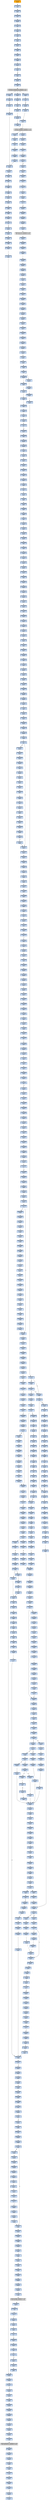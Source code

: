 strict digraph G {
	graph [bgcolor=transparent,
		name=G
	];
	node [color=lightsteelblue,
		fillcolor=lightsteelblue,
		shape=rectangle,
		style=filled
	];
	"0x0043b8f2"	[label="0x0043b8f2
addl"];
	"0x0043b8f4"	[label="0x0043b8f4
movb"];
	"0x0043b8f2" -> "0x0043b8f4"	[color="#000000"];
	"0x0043bf3d"	[label="0x0043bf3d
incl"];
	"0x0043bf3e"	[label="0x0043bf3e
leal"];
	"0x0043bf3d" -> "0x0043bf3e"	[color="#000000"];
	"0x0043beae"	[label="0x0043beae
movb"];
	"0x0043beb2"	[label="0x0043beb2
movl"];
	"0x0043beae" -> "0x0043beb2"	[color="#000000"];
	"0x0043bf51"	[label="0x0043bf51
movl"];
	"0x0043bf53"	[label="0x0043bf53
cmpl"];
	"0x0043bf51" -> "0x0043bf53"	[color="#000000"];
	"0x0043b718"	[label="0x0043b718
testb"];
	"0x0043b71a"	[label="0x0043b71a
jne"];
	"0x0043b718" -> "0x0043b71a"	[color="#000000"];
	"0x0043b873"	[label="0x0043b873
cmpl"];
	"0x0043b875"	[label="0x0043b875
movl"];
	"0x0043b873" -> "0x0043b875"	[color="#000000"];
	"0x0043be62"	[label="0x0043be62
movl"];
	"0x0043be65"	[label="0x0043be65
jae"];
	"0x0043be62" -> "0x0043be65"	[color="#000000"];
	"0x0043b8e9"	[label="0x0043b8e9
movl"];
	"0x0043b8eb"	[label="0x0043b8eb
andl"];
	"0x0043b8e9" -> "0x0043b8eb"	[color="#000000"];
	"0x0043b292"	[label="0x0043b292
movl"];
	"0x0043b298"	[label="0x0043b298
movl"];
	"0x0043b292" -> "0x0043b298"	[color="#000000"];
	"0x0043b035"	[label="0x0043b035
leal"];
	"0x0043b03b"	[label="0x0043b03b
pushl"];
	"0x0043b035" -> "0x0043b03b"	[color="#000000"];
	"0x0043b6ec"	[label="0x0043b6ec
leal"];
	"0x0043b6f0"	[label="0x0043b6f0
call"];
	"0x0043b6ec" -> "0x0043b6f0"	[color="#000000"];
	"0x0043bf81"	[label="0x0043bf81
popl"];
	"0x0043bf82"	[label="0x0043bf82
popl"];
	"0x0043bf81" -> "0x0043bf82"	[color="#000000"];
	"0x0043bef7"	[label="0x0043bef7
cmpl"];
	"0x0043befa"	[label="0x0043befa
jae"];
	"0x0043bef7" -> "0x0043befa"	[color="#000000"];
	"0x0043b1a8"	[label="0x0043b1a8
movl"];
	"0x0043b1ae"	[label="0x0043b1ae
orl"];
	"0x0043b1a8" -> "0x0043b1ae"	[color="#000000"];
	"0x0043b416"	[label="0x0043b416
jne"];
	"0x0043b420"	[label="0x0043b420
pushl"];
	"0x0043b416" -> "0x0043b420"	[color="#000000",
		label=T];
	"0x0043bb0f"	[label="0x0043bb0f
leal"];
	"0x0043bb12"	[label="0x0043bb12
movl"];
	"0x0043bb0f" -> "0x0043bb12"	[color="#000000"];
	"0x0043b993"	[label="0x0043b993
incl"];
	"0x0043b994"	[label="0x0043b994
movl"];
	"0x0043b993" -> "0x0043b994"	[color="#000000"];
	"0x0043be18"	[label="0x0043be18
movb"];
	"0x0043be1f"	[label="0x0043be1f
popl"];
	"0x0043be18" -> "0x0043be1f"	[color="#000000"];
	"0x0043b8f6"	[label="0x0043b8f6
movl"];
	"0x0043b8f4" -> "0x0043b8f6"	[color="#000000"];
	"0x0043b6e3"	[label="0x0043b6e3
movl"];
	"0x0043b6ea"	[label="0x0043b6ea
pushl"];
	"0x0043b6e3" -> "0x0043b6ea"	[color="#000000"];
	"0x0043beab"	[label="0x0043beab
movb"];
	"0x0043bead"	[label="0x0043bead
incl"];
	"0x0043beab" -> "0x0043bead"	[color="#000000"];
	"0x0043b1c8"	[label="0x0043b1c8
je"];
	"0x0043b243"	[label="0x0043b243
movl"];
	"0x0043b1c8" -> "0x0043b243"	[color="#000000",
		label=T];
	"0x0043b85e"	[label="0x0043b85e
movl"];
	"0x0043b862"	[label="0x0043b862
jbe"];
	"0x0043b85e" -> "0x0043b862"	[color="#000000"];
	"0x0043ba36"	[label="0x0043ba36
jmp"];
	"0x0043ba58"	[label="0x0043ba58
movl"];
	"0x0043ba36" -> "0x0043ba58"	[color="#000000"];
	"0x0043b7a5"	[label="0x0043b7a5
movl"];
	"0x0043b7a7"	[label="0x0043b7a7
pushl"];
	"0x0043b7a5" -> "0x0043b7a7"	[color="#000000"];
	"0x0043b9db"	[label="0x0043b9db
movl"];
	"0x0043b9de"	[label="0x0043b9de
addl"];
	"0x0043b9db" -> "0x0043b9de"	[color="#000000"];
	"0x0043beb8"	[label="0x0043beb8
movl"];
	"0x0043bebc"	[label="0x0043bebc
andl"];
	"0x0043beb8" -> "0x0043bebc"	[color="#000000"];
	"0x0043b80b"	[label="0x0043b80b
popl"];
	"0x0043b80c"	[label="0x0043b80c
ret"];
	"0x0043b80b" -> "0x0043b80c"	[color="#000000"];
	"0x0043be55"	[label="0x0043be55
addl"];
	"0x0043be58"	[label="0x0043be58
orl"];
	"0x0043be55" -> "0x0043be58"	[color="#000000"];
	"0x0043bcd4"	[label="0x0043bcd4
movl"];
	"0x0043bcda"	[label="0x0043bcda
leal"];
	"0x0043bcd4" -> "0x0043bcda"	[color="#000000"];
	"0x0043b826"	[label="0x0043b826
movl"];
	"0x0043b82c"	[label="0x0043b82c
addl"];
	"0x0043b826" -> "0x0043b82c"	[color="#000000"];
	"0x0043bb98"	[label="0x0043bb98
movb"];
	"0x0043b80c" -> "0x0043bb98"	[color="#000000"];
	"0x0043bf31"	[label="0x0043bf31
movl"];
	"0x0043bf37"	[label="0x0043bf37
movl"];
	"0x0043bf31" -> "0x0043bf37"	[color="#000000"];
	"0x0043b7d4"	[label="0x0043b7d4
orl"];
	"0x0043b7d6"	[label="0x0043b7d6
movl"];
	"0x0043b7d4" -> "0x0043b7d6"	[color="#000000"];
	"0x0043b111"	[label="0x0043b111
pushl"];
	"0x0043b112"	[label="0x0043b112
movl"];
	"0x0043b111" -> "0x0043b112"	[color="#000000"];
	"0x0043ba42"	[label="0x0043ba42
jmp"];
	"0x0043ba42" -> "0x0043ba58"	[color="#000000"];
	"0x0043b0b0"	[label="0x0043b0b0
pushl"];
	"0x0043b0b2"	[label="0x0043b0b2
pushl"];
	"0x0043b0b0" -> "0x0043b0b2"	[color="#000000"];
	"0x0043b2aa"	[label="0x0043b2aa
testl"];
	"0x0043b2ac"	[label="0x0043b2ac
jne"];
	"0x0043b2aa" -> "0x0043b2ac"	[color="#000000"];
	"0x0043b877"	[label="0x0043b877
jb"];
	"0x0043b875" -> "0x0043b877"	[color="#000000"];
	"0x0043bf63"	[label="0x0043bf63
jmp"];
	"0x0043bf70"	[label="0x0043bf70
cmpl"];
	"0x0043bf63" -> "0x0043bf70"	[color="#000000"];
	"0x0043be4c"	[label="0x0043be4c
movl"];
	"0x0043be50"	[label="0x0043be50
andl"];
	"0x0043be4c" -> "0x0043be50"	[color="#000000"];
	"0x0043bf45"	[label="0x0043bf45
jae"];
	"0x0043bf47"	[label="0x0043bf47
movl"];
	"0x0043bf45" -> "0x0043bf47"	[color="#000000",
		label=F];
	"0x0043baf7"	[label="0x0043baf7
popl"];
	"0x0043baf8"	[label="0x0043baf8
popl"];
	"0x0043baf7" -> "0x0043baf8"	[color="#000000"];
	"0x0043bf6e"	[label="0x0043bf6e
je"];
	"0x0043bf6e" -> "0x0043bf70"	[color="#000000",
		label=F];
	"0x0043bccd"	[label="0x0043bccd
movb"];
	"0x0043bccd" -> "0x0043bcd4"	[color="#000000"];
	"0x0043b03c"	[label="0x0043b03c
call"];
	"0x0043b03b" -> "0x0043b03c"	[color="#000000"];
	"0x0043b866"	[label="0x0043b866
movb"];
	"0x0043b869"	[label="0x0043b869
movl"];
	"0x0043b866" -> "0x0043b869"	[color="#000000"];
	"0x0043bb14"	[label="0x0043bb14
movl"];
	"0x0043bb12" -> "0x0043bb14"	[color="#000000"];
	"0x0043bf85"	[label="0x0043bf85
popl"];
	"0x0043bf86"	[label="0x0043bf86
addl"];
	"0x0043bf85" -> "0x0043bf86"	[color="#000000"];
	"0x0043b970"	[label="0x0043b970
testb"];
	"0x0043b972"	[label="0x0043b972
je"];
	"0x0043b970" -> "0x0043b972"	[color="#000000"];
	"0x0043b9a7"	[label="0x0043b9a7
addl"];
	"0x0043b9ad"	[label="0x0043b9ad
ret"];
	"0x0043b9a7" -> "0x0043b9ad"	[color="#000000"];
	"0x0043b8f8"	[label="0x0043b8f8
movb"];
	"0x0043b8fa"	[label="0x0043b8fa
movl"];
	"0x0043b8f8" -> "0x0043b8fa"	[color="#000000"];
	"0x0043b8fe"	[label="0x0043b8fe
movl"];
	"0x0043b8fa" -> "0x0043b8fe"	[color="#000000"];
	"0x0043b8bd"	[label="0x0043b8bd
movl"];
	"0x0043b8c1"	[label="0x0043b8c1
movl"];
	"0x0043b8bd" -> "0x0043b8c1"	[color="#000000"];
	"0x0043be39"	[label="0x0043be39
movl"];
	"0x0043be3c"	[label="0x0043be3c
shll"];
	"0x0043be39" -> "0x0043be3c"	[color="#000000"];
	"0x0043ba22"	[label="0x0043ba22
cmpl"];
	"0x0043ba25"	[label="0x0043ba25
sbbl"];
	"0x0043ba22" -> "0x0043ba25"	[color="#000000"];
	"0x0043b400"	[label="0x0043b400
movl"];
	"0x0043b405"	[label="0x0043b405
pushl"];
	"0x0043b400" -> "0x0043b405"	[color="#000000"];
	"0x0043b2b9"	[label="0x0043b2b9
movl"];
	"0x0043b2bb"	[label="0x0043b2bb
movl"];
	"0x0043b2b9" -> "0x0043b2bb"	[color="#000000"];
	"0x0043bb2a"	[label="0x0043bb2a
movl"];
	"0x0043bb30"	[label="0x0043bb30
xorl"];
	"0x0043bb2a" -> "0x0043bb30"	[color="#000000"];
	"0x0043be5a"	[label="0x0043be5a
movl"];
	"0x0043be5c"	[label="0x0043be5c
cmpl"];
	"0x0043be5a" -> "0x0043be5c"	[color="#000000"];
	"0x0043b425"	[label="0x0043b425
ret"];
	"0x0043be3f"	[label="0x0043be3f
movb"];
	"0x0043be41"	[label="0x0043be41
incl"];
	"0x0043be3f" -> "0x0043be41"	[color="#000000"];
	"0x0043be78"	[label="0x0043be78
movl"];
	"0x0043be7d"	[label="0x0043be7d
movl"];
	"0x0043be78" -> "0x0043be7d"	[color="#000000"];
	"0x0043b851"	[label="0x0043b851
xorl"];
	"0x0043b853"	[label="0x0043b853
repz"];
	"0x0043b851" -> "0x0043b853"	[color="#000000"];
	"0x0043be5f"	[label="0x0043be5f
movl"];
	"0x0043be5c" -> "0x0043be5f"	[color="#000000"];
	"0x0043ba71"	[label="0x0043ba71
movl"];
	"0x0043ba75"	[label="0x0043ba75
addl"];
	"0x0043ba71" -> "0x0043ba75"	[color="#000000"];
	"0x0043b9b2"	[label="0x0043b9b2
pushl"];
	"0x0043b9b3"	[label="0x0043b9b3
movl"];
	"0x0043b9b2" -> "0x0043b9b3"	[color="#000000"];
	"0x0043b726"	[label="0x0043b726
movl"];
	"0x0043b729"	[label="0x0043b729
addl"];
	"0x0043b726" -> "0x0043b729"	[color="#000000"];
	"0x0043b16f"	[label="0x0043b16f
sarl"];
	"0x0043b172"	[label="0x0043b172
repz"];
	"0x0043b16f" -> "0x0043b172"	[color="#000000"];
	"0x0043ba0f"	[label="0x0043ba0f
movl"];
	"0x0043ba11"	[label="0x0043ba11
shrl"];
	"0x0043ba0f" -> "0x0043ba11"	[color="#000000"];
	"0x0043befc"	[label="0x0043befc
movl"];
	"0x0043befa" -> "0x0043befc"	[color="#000000",
		label=F];
	"0x0043bf16"	[label="0x0043bf16
movl"];
	"0x0043befa" -> "0x0043bf16"	[color="#000000",
		label=T];
	"0x0043beb5"	[label="0x0043beb5
movl"];
	"0x0043beb5" -> "0x0043beb8"	[color="#000000"];
	"0x0043b7be"	[label="0x0043b7be
movb"];
	"0x0043b7c2"	[label="0x0043b7c2
movl"];
	"0x0043b7be" -> "0x0043b7c2"	[color="#000000"];
	"0x0043b271"	[label="0x0043b271
movl"];
	"0x0043b274"	[label="0x0043b274
testl"];
	"0x0043b271" -> "0x0043b274"	[color="#000000"];
	"0x0043bf03"	[label="0x0043bf03
testl"];
	"0x0043befc" -> "0x0043bf03"	[color="#000000"];
	"0x0043b17c"	[label="0x0043b17c
pushl"];
	"0x0043b181"	[label="0x0043b181
pushl"];
	"0x0043b17c" -> "0x0043b181"	[color="#000000"];
	"0x0043bf89"	[label="0x0043bf89
ret"];
	"0x0043bf86" -> "0x0043bf89"	[color="#000000"];
	"0x0043bb74"	[label="0x0043bb74
movl"];
	"0x0043bb76"	[label="0x0043bb76
call"];
	"0x0043bb74" -> "0x0043bb76"	[color="#000000"];
	"0x0043bf2b"	[label="0x0043bf2b
movl"];
	"0x0043bf2b" -> "0x0043bf31"	[color="#000000"];
	"0x0043b37e"	[label="0x0043b37e
movl"];
	"0x0043b384"	[label="0x0043b384
jmp"];
	"0x0043b37e" -> "0x0043b384"	[color="#000000"];
	"0x0043b154"	[label="0x0043b154
popl"];
	"0x0043b155"	[label="0x0043b155
jmp"];
	"0x0043b154" -> "0x0043b155"	[color="#000000"];
	"0x0043b095"	[label="0x0043b095
je"];
	"0x0043b0a1"	[label="0x0043b0a1
leal"];
	"0x0043b095" -> "0x0043b0a1"	[color="#000000",
		label=T];
	"0x0043beb2" -> "0x0043beb5"	[color="#000000"];
	"0x0043b99d"	[label="0x0043b99d
cmpl"];
	"0x0043b99f"	[label="0x0043b99f
jb"];
	"0x0043b99d" -> "0x0043b99f"	[color="#000000"];
	"0x0043b37b"	[label="0x0043b37b
addl"];
	"0x0043b37b" -> "0x0043b37e"	[color="#000000"];
	"0x0043ba5a"	[label="0x0043ba5a
movl"];
	"0x0043ba58" -> "0x0043ba5a"	[color="#000000"];
	"0x0043b996"	[label="0x0043b996
movl"];
	"0x0043b99c"	[label="0x0043b99c
incl"];
	"0x0043b996" -> "0x0043b99c"	[color="#000000"];
	"0x0043baa8"	[label="0x0043baa8
addl"];
	"0x0043baab"	[label="0x0043baab
shll"];
	"0x0043baa8" -> "0x0043baab"	[color="#000000"];
	"0x0043be74"	[label="0x0043be74
addl"];
	"0x0043be76"	[label="0x0043be76
shrl"];
	"0x0043be74" -> "0x0043be76"	[color="#000000"];
	"0x0043be31"	[label="0x0043be31
cmpl"];
	"0x0043be34"	[label="0x0043be34
jb"];
	"0x0043be31" -> "0x0043be34"	[color="#000000"];
	"0x0043bab0"	[label="0x0043bab0
cmpl"];
	"0x0043bab3"	[label="0x0043bab3
jb"];
	"0x0043bab0" -> "0x0043bab3"	[color="#000000"];
	"0x0043b058"	[label="0x0043b058
scasb"];
	"0x0043b059"	[label="0x0043b059
jne"];
	"0x0043b058" -> "0x0043b059"	[color="#000000"];
	"0x0043b8d5"	[label="0x0043b8d5
movl"];
	"0x0043b8d8"	[label="0x0043b8d8
movl"];
	"0x0043b8d5" -> "0x0043b8d8"	[color="#000000"];
	"0x0043b892"	[label="0x0043b892
movl"];
	"0x0043b89a"	[label="0x0043b89a
movl"];
	"0x0043b892" -> "0x0043b89a"	[color="#000000"];
	"0x0043bb1b"	[label="0x0043bb1b
movl"];
	"0x0043bb1e"	[label="0x0043bb1e
movl"];
	"0x0043bb1b" -> "0x0043bb1e"	[color="#000000"];
	"0x0043b8f0"	[label="0x0043b8f0
subl"];
	"0x0043b8f0" -> "0x0043b8f2"	[color="#000000"];
	"0x0043b8c9"	[label="0x0043b8c9
cmpl"];
	"0x0043b8cc"	[label="0x0043b8cc
movl"];
	"0x0043b8c9" -> "0x0043b8cc"	[color="#000000"];
	"0x0043b879"	[label="0x0043b879
movl"];
	"0x0043b877" -> "0x0043b879"	[color="#000000",
		label=F];
	"0x0040c8bf"	[label="0x0040c8bf
call"];
	GETPROCADDRESS_KERNEL32_DLL	[color=lightgrey,
		fillcolor=lightgrey,
		label="GETPROCADDRESS_KERNEL32_DLL
GETPROCADDRESS-KERNEL32-DLL"];
	"0x0040c8bf" -> GETPROCADDRESS_KERNEL32_DLL	[color="#000000"];
	"0x0043b8dc"	[label="0x0043b8dc
movl"];
	"0x0043b8d8" -> "0x0043b8dc"	[color="#000000"];
	"0x0043bed1"	[label="0x0043bed1
jae"];
	"0x0043bed3"	[label="0x0043bed3
movl"];
	"0x0043bed1" -> "0x0043bed3"	[color="#000000",
		label=F];
	"0x0043b6d6"	[label="0x0043b6d6
pushl"];
	"0x0043b6d7"	[label="0x0043b6d7
call"];
	"0x0043b6d6" -> "0x0043b6d7"	[color="#000000"];
	"0x0043b90d"	[label="0x0043b90d
repz"];
	"0x0043b90f"	[label="0x0043b90f
movl"];
	"0x0043b90d" -> "0x0043b90f"	[color="#000000"];
	"0x0043bcf9"	[label="0x0043bcf9
subl"];
	"0x0043bcff"	[label="0x0043bcff
ret"];
	"0x0043bcf9" -> "0x0043bcff"	[color="#000000"];
	"0x0043b048"	[label="0x0043b048
movl"];
	"0x0043b04a"	[label="0x0043b04a
leal"];
	"0x0043b048" -> "0x0043b04a"	[color="#000000"];
	"0x0043bf6c"	[label="0x0043bf6c
testb"];
	"0x0043bf6c" -> "0x0043bf6e"	[color="#000000"];
	"0x0043be97"	[label="0x0043be97
leal"];
	"0x0043be9a"	[label="0x0043be9a
jmp"];
	"0x0043be97" -> "0x0043be9a"	[color="#000000"];
	"0x0043b888"	[label="0x0043b888
movl"];
	"0x0043b88c"	[label="0x0043b88c
xorl"];
	"0x0043b888" -> "0x0043b88c"	[color="#000000"];
	"0x0043b7f6"	[label="0x0043b7f6
movl"];
	"0x0043b7fb"	[label="0x0043b7fb
subl"];
	"0x0043b7f6" -> "0x0043b7fb"	[color="#000000"];
	"0x0043b95a"	[label="0x0043b95a
movl"];
	"0x0043b960"	[label="0x0043b960
xorl"];
	"0x0043b95a" -> "0x0043b960"	[color="#000000"];
	"0x0043bb32"	[label="0x0043bb32
movl"];
	"0x0043bb37"	[label="0x0043bb37
movl"];
	"0x0043bb32" -> "0x0043bb37"	[color="#000000"];
	"0x0043b6d2"	[label="0x0043b6d2
leal"];
	"0x0043b6d2" -> "0x0043b6d6"	[color="#000000"];
	"0x0043bb6d"	[label="0x0043bb6d
pushl"];
	"0x0043bb6e"	[label="0x0043bb6e
leal"];
	"0x0043bb6d" -> "0x0043bb6e"	[color="#000000"];
	"0x0043ba8d"	[label="0x0043ba8d
leal"];
	"0x0043ba93"	[label="0x0043ba93
movl"];
	"0x0043ba8d" -> "0x0043ba93"	[color="#000000"];
	"0x0043b911"	[label="0x0043b911
movl"];
	"0x0043b90f" -> "0x0043b911"	[color="#000000"];
	"0x0043b7e8"	[label="0x0043b7e8
movl"];
	"0x0043b7eb"	[label="0x0043b7eb
movl"];
	"0x0043b7e8" -> "0x0043b7eb"	[color="#000000"];
	"0x0043b80f"	[label="0x0043b80f
movl"];
	"0x0043b813"	[label="0x0043b813
movl"];
	"0x0043b80f" -> "0x0043b813"	[color="#000000"];
	"0x0043be26"	[label="0x0043be26
cmpl"];
	"0x0043be29"	[label="0x0043be29
jb"];
	"0x0043be26" -> "0x0043be29"	[color="#000000"];
	"0x0043b40c"	[label="0x0043b40c
popl"];
	"0x0043b40d"	[label="0x0043b40d
orl"];
	"0x0043b40c" -> "0x0043b40d"	[color="#000000"];
	"0x0043b04e"	[label="0x0043b04e
pushl"];
	"0x0043b04f"	[label="0x0043b04f
call"];
	"0x0043b04e" -> "0x0043b04f"	[color="#000000"];
	"0x0043b8a5"	[label="0x0043b8a5
movl"];
	"0x0043b8a9"	[label="0x0043b8a9
shll"];
	"0x0043b8a5" -> "0x0043b8a9"	[color="#000000"];
	"0x0043b183"	[label="0x0043b183
pushl"];
	"0x0043b189"	[label="0x0043b189
call"];
	"0x0043b183" -> "0x0043b189"	[color="#000000"];
	"0x0043baad"	[label="0x0043baad
addl"];
	"0x0043baaf"	[label="0x0043baaf
incl"];
	"0x0043baad" -> "0x0043baaf"	[color="#000000"];
	"0x0043b84d"	[label="0x0043b84d
leal"];
	"0x0043b84d" -> "0x0043b851"	[color="#000000"];
	"0x0043b929"	[label="0x0043b929
incl"];
	"0x0043b92a"	[label="0x0043b92a
decl"];
	"0x0043b929" -> "0x0043b92a"	[color="#000000"];
	"0x0043b015"	[label="0x0043b015
movl"];
	"0x0043b01a"	[label="0x0043b01a
addl"];
	"0x0043b015" -> "0x0043b01a"	[color="#000000"];
	"0x0043b10f"	[label="0x0043b10f
pushl"];
	"0x0043b110"	[label="0x0043b110
pushl"];
	"0x0043b10f" -> "0x0043b110"	[color="#000000"];
	"0x0043baa2"	[label="0x0043baa2
popl"];
	"0x0043baa3"	[label="0x0043baa3
movl"];
	"0x0043baa2" -> "0x0043baa3"	[color="#000000"];
	"0x0043b943"	[label="0x0043b943
cmpl"];
	"0x0043b949"	[label="0x0043b949
je"];
	"0x0043b943" -> "0x0043b949"	[color="#000000"];
	"0x0043ba8b"	[label="0x0043ba8b
xorl"];
	"0x0043ba8b" -> "0x0043ba8d"	[color="#000000"];
	"0x0043b7fd"	[label="0x0043b7fd
andl"];
	"0x0043b802"	[label="0x0043b802
shrl"];
	"0x0043b7fd" -> "0x0043b802"	[color="#000000"];
	"0x0043b384" -> "0x0043b271"	[color="#000000"];
	"0x0043ba6c"	[label="0x0043ba6c
subl"];
	"0x0043ba6e"	[label="0x0043ba6e
popl"];
	"0x0043ba6c" -> "0x0043ba6e"	[color="#000000"];
	GETMODULEHANDLEA_KERNEL32_DLL	[color=lightgrey,
		fillcolor=lightgrey,
		label="GETMODULEHANDLEA_KERNEL32_DLL
GETMODULEHANDLEA-KERNEL32-DLL"];
	"0x0043b03c" -> GETMODULEHANDLEA_KERNEL32_DLL	[color="#000000"];
	"0x0043bf43"	[label="0x0043bf43
movl"];
	"0x0043bf43" -> "0x0043bf45"	[color="#000000"];
	"0x0043b8c4"	[label="0x0043b8c4
movl"];
	"0x0043b8c7"	[label="0x0043b8c7
addl"];
	"0x0043b8c4" -> "0x0043b8c7"	[color="#000000"];
	"0x0043b962"	[label="0x0043b962
testl"];
	"0x0043b960" -> "0x0043b962"	[color="#000000"];
	"0x0043b062"	[label="0x0043b062
jmp"];
	"0x0043b08d"	[label="0x0043b08d
movl"];
	"0x0043b062" -> "0x0043b08d"	[color="#000000"];
	"0x0043ba44"	[label="0x0043ba44
cmpl"];
	"0x0043ba47"	[label="0x0043ba47
jae"];
	"0x0043ba44" -> "0x0043ba47"	[color="#000000"];
	"0x0043bb71"	[label="0x0043bb71
pushl"];
	"0x0043bb72"	[label="0x0043bb72
pushl"];
	"0x0043bb71" -> "0x0043bb72"	[color="#000000"];
	"0x0043b9e9"	[label="0x0043b9e9
cmpl"];
	"0x0043b9ec"	[label="0x0043b9ec
jae"];
	"0x0043b9e9" -> "0x0043b9ec"	[color="#000000"];
	"0x0043b88e"	[label="0x0043b88e
movl"];
	"0x0043b88c" -> "0x0043b88e"	[color="#000000"];
	"0x0043bab5"	[label="0x0043bab5
movl"];
	"0x0043bab3" -> "0x0043bab5"	[color="#000000",
		label=F];
	"0x0043bea8"	[label="0x0043bea8
shll"];
	"0x0043bea8" -> "0x0043beab"	[color="#000000"];
	"0x0043bafe"	[label="0x0043bafe
popl"];
	"0x0043baff"	[label="0x0043baff
ret"];
	"0x0043bafe" -> "0x0043baff"	[color="#000000"];
	"0x0043b6eb"	[label="0x0043b6eb
pushl"];
	"0x0043b6eb" -> "0x0043b6ec"	[color="#000000"];
	"0x0043b389"	[label="0x0043b389
movl"];
	"0x0043b38f"	[label="0x0043b38f
movl"];
	"0x0043b389" -> "0x0043b38f"	[color="#000000"];
	"0x0043be50" -> "0x0043be55"	[color="#000000"];
	"0x0043bb43"	[label="0x0043bb43
movl"];
	"0x0043bb49"	[label="0x0043bb49
movl"];
	"0x0043bb43" -> "0x0043bb49"	[color="#000000"];
	"0x0043bcb9"	[label="0x0043bcb9
xorl"];
	"0x0043bcbb"	[label="0x0043bcbb
cmpb"];
	"0x0043bcb9" -> "0x0043bcbb"	[color="#000000"];
	"0x0043b9bc"	[label="0x0043b9bc
jb"];
	"0x0043b9ee"	[label="0x0043b9ee
movl"];
	"0x0043b9bc" -> "0x0043b9ee"	[color="#000000",
		label=T];
	"0x0043b9be"	[label="0x0043b9be
movl"];
	"0x0043b9bc" -> "0x0043b9be"	[color="#000000",
		label=F];
	"0x0043b9b0"	[label="0x0043b9b0
pushl"];
	"0x0043b9b1"	[label="0x0043b9b1
pushl"];
	"0x0043b9b0" -> "0x0043b9b1"	[color="#000000"];
	"0x0043b181" -> "0x0043b183"	[color="#000000"];
	"0x0043b0fc"	[label="0x0043b0fc
call"];
	"0x0043b6c8"	[label="0x0043b6c8
movl"];
	"0x0043b0fc" -> "0x0043b6c8"	[color="#000000"];
	"0x0043ba2a"	[label="0x0043ba2a
jmp"];
	"0x0043ba2a" -> "0x0043ba58"	[color="#000000"];
	"0x0043be2b"	[label="0x0043be2b
movl"];
	"0x0043be2e"	[label="0x0043be2e
leal"];
	"0x0043be2b" -> "0x0043be2e"	[color="#000000"];
	"0x0043b2f1"	[label="0x0043b2f1
jne"];
	"0x0043b365"	[label="0x0043b365
movl"];
	"0x0043b2f1" -> "0x0043b365"	[color="#000000",
		label=T];
	"0x0043b9a2"	[label="0x0043b9a2
popl"];
	"0x0043b9a3"	[label="0x0043b9a3
popl"];
	"0x0043b9a2" -> "0x0043b9a3"	[color="#000000"];
	"0x0043b00d"	[label="0x0043b00d
ret"];
	"0x0043b008"	[label="0x0043b008
jmp"];
	"0x0043b00d" -> "0x0043b008"	[color="#000000"];
	"0x0043ba19"	[label="0x0043ba19
movl"];
	"0x0043ba1b"	[label="0x0043ba1b
jmp"];
	"0x0043ba19" -> "0x0043ba1b"	[color="#000000"];
	"0x0043ba95"	[label="0x0043ba95
pushl"];
	"0x0043ba96"	[label="0x0043ba96
call"];
	"0x0043ba95" -> "0x0043ba96"	[color="#000000"];
	"0x0043bf49"	[label="0x0043bf49
subl"];
	"0x0043bf47" -> "0x0043bf49"	[color="#000000"];
	"0x0043b163"	[label="0x0043b163
addl"];
	"0x0043b169"	[label="0x0043b169
movl"];
	"0x0043b163" -> "0x0043b169"	[color="#000000"];
	"0x0043be3c" -> "0x0043be3f"	[color="#000000"];
	"0x0043b90a"	[label="0x0043b90a
shrl"];
	"0x0043b90a" -> "0x0043b90d"	[color="#000000"];
	"0x0043b2a2"	[label="0x0043b2a2
movl"];
	"0x0043b2a8"	[label="0x0043b2a8
movl"];
	"0x0043b2a2" -> "0x0043b2a8"	[color="#000000"];
	"0x0043b9b6"	[label="0x0043b9b6
movl"];
	"0x0043b9b8"	[label="0x0043b9b8
cmpl"];
	"0x0043b9b6" -> "0x0043b9b8"	[color="#000000"];
	"0x0043be36"	[label="0x0043be36
movl"];
	"0x0043be34" -> "0x0043be36"	[color="#000000",
		label=F];
	"0x0043be67"	[label="0x0043be67
movl"];
	"0x0043be34" -> "0x0043be67"	[color="#000000",
		label=T];
	"0x0043b83b"	[label="0x0043b83b
pushl"];
	"0x0043b83c"	[label="0x0043b83c
pushl"];
	"0x0043b83b" -> "0x0043b83c"	[color="#000000"];
	"0x0043be2e" -> "0x0043be31"	[color="#000000"];
	"0x0043b2be"	[label="0x0043b2be
addl"];
	"0x0043b2c0"	[label="0x0043b2c0
addl"];
	"0x0043b2be" -> "0x0043b2c0"	[color="#000000"];
	"0x0043b24f"	[label="0x0043b24f
orl"];
	"0x0043b251"	[label="0x0043b251
je"];
	"0x0043b24f" -> "0x0043b251"	[color="#000000"];
	"0x0043b9c2"	[label="0x0043b9c2
incl"];
	"0x0043b9c3"	[label="0x0043b9c3
movb"];
	"0x0043b9c2" -> "0x0043b9c3"	[color="#000000"];
	"0x0043beee"	[label="0x0043beee
andl"];
	"0x0043bef3"	[label="0x0043bef3
shrl"];
	"0x0043beee" -> "0x0043bef3"	[color="#000000"];
	"0x0043b9d9"	[label="0x0043b9d9
orl"];
	"0x0043b9d9" -> "0x0043b9db"	[color="#000000"];
	VIRTUALFREE_KERNEL32_DLL	[color=lightgrey,
		fillcolor=lightgrey,
		label="VIRTUALFREE_KERNEL32_DLL
VIRTUALFREE-KERNEL32-DLL"];
	"0x0043b189" -> VIRTUALFREE_KERNEL32_DLL	[color="#000000"];
	"0x0043b15f"	[label="0x0043b15f
movl"];
	"0x0043b155" -> "0x0043b15f"	[color="#000000"];
	"0x0043ba82"	[label="0x0043ba82
popl"];
	"0x0043ba83"	[label="0x0043ba83
ret"];
	"0x0043ba82" -> "0x0043ba83"	[color="#000000"];
	"0x0043b40f"	[label="0x0043b40f
movl"];
	"0x0043b40d" -> "0x0043b40f"	[color="#000000"];
	"0x0043b81d"	[label="0x0043b81d
movl"];
	"0x0043b823"	[label="0x0043b823
leal"];
	"0x0043b81d" -> "0x0043b823"	[color="#000000"];
	"0x0043b179"	[label="0x0043b179
repz"];
	"0x0043b17b"	[label="0x0043b17b
popl"];
	"0x0043b179" -> "0x0043b17b"	[color="#000000"];
	"0x0043bf89" -> "0x0043b718"	[color="#000000"];
	"0x0043ba5f"	[label="0x0043ba5f
movl"];
	"0x0043ba62"	[label="0x0043ba62
movl"];
	"0x0043ba5f" -> "0x0043ba62"	[color="#000000"];
	"0x0043bed6"	[label="0x0043bed6
movl"];
	"0x0043bed9"	[label="0x0043bed9
movl"];
	"0x0043bed6" -> "0x0043bed9"	[color="#000000"];
	"0x0043b2b1"	[label="0x0043b2b1
addl"];
	"0x0043b2b3"	[label="0x0043b2b3
addl"];
	"0x0043b2b1" -> "0x0043b2b3"	[color="#000000"];
	"0x0043bf7e"	[label="0x0043bf7e
movl"];
	"0x0043bf80"	[label="0x0043bf80
popl"];
	"0x0043bf7e" -> "0x0043bf80"	[color="#000000"];
	"0x0043b394"	[label="0x0043b394
pushl"];
	"0x0043b395"	[label="0x0043b395
pushl"];
	"0x0043b394" -> "0x0043b395"	[color="#000000"];
	"0x0043b00e"	[label="0x0043b00e
call"];
	"0x0043b008" -> "0x0043b00e"	[color="#000000"];
	"0x0043b915"	[label="0x0043b915
andl"];
	"0x0043b918"	[label="0x0043b918
repz"];
	"0x0043b915" -> "0x0043b918"	[color="#000000"];
	"0x0043b10e"	[label="0x0043b10e
pushl"];
	"0x0043b10e" -> "0x0043b10f"	[color="#000000"];
	"0x0043ba2f"	[label="0x0043ba2f
jae"];
	"0x0043ba31"	[label="0x0043ba31
movl"];
	"0x0043ba2f" -> "0x0043ba31"	[color="#000000",
		label=F];
	"0x0043ba38"	[label="0x0043ba38
cmpl"];
	"0x0043ba2f" -> "0x0043ba38"	[color="#000000",
		label=T];
	"0x0043ba49"	[label="0x0043ba49
movl"];
	"0x0043ba47" -> "0x0043ba49"	[color="#000000",
		label=F];
	"0x0043b1b0"	[label="0x0043b1b0
je"];
	"0x0043b1ae" -> "0x0043b1b0"	[color="#000000"];
	"0x0043b86d"	[label="0x0043b86d
leal"];
	"0x0043b869" -> "0x0043b86d"	[color="#000000"];
	"0x0043ba3d"	[label="0x0043ba3d
movl"];
	"0x0043ba3d" -> "0x0043ba42"	[color="#000000"];
	"0x0043be9c"	[label="0x0043be9c
cmpl"];
	"0x0043bea0"	[label="0x0043bea0
jb"];
	"0x0043be9c" -> "0x0043bea0"	[color="#000000"];
	"0x0043b093"	[label="0x0043b093
orl"];
	"0x0043b08d" -> "0x0043b093"	[color="#000000"];
	"0x0043ba77"	[label="0x0043ba77
movl"];
	"0x0043ba75" -> "0x0043ba77"	[color="#000000"];
	"0x0043b406"	[label="0x0043b406
addl"];
	"0x0043b406" -> "0x0043b40c"	[color="#000000"];
	"0x0043b9a1"	[label="0x0043b9a1
popl"];
	"0x0043b9a1" -> "0x0043b9a2"	[color="#000000"];
	"0x0043b97f"	[label="0x0043b97f
movl"];
	"0x0043b983"	[label="0x0043b983
movl"];
	"0x0043b97f" -> "0x0043b983"	[color="#000000"];
	"0x0043b161"	[label="0x0043b161
movl"];
	"0x0043b15f" -> "0x0043b161"	[color="#000000"];
	"0x0043b108"	[label="0x0043b108
incb"];
	"0x0043b108" -> "0x0043b10e"	[color="#000000"];
	"0x0043b855"	[label="0x0043b855
movl"];
	"0x0043b853" -> "0x0043b855"	[color="#000000"];
	"0x0043b87e"	[label="0x0043b87e
movl"];
	"0x0043b882"	[label="0x0043b882
movl"];
	"0x0043b87e" -> "0x0043b882"	[color="#000000"];
	"0x0043b994" -> "0x0043b996"	[color="#000000"];
	"0x0043ba6a"	[label="0x0043ba6a
subl"];
	"0x0043ba6a" -> "0x0043ba6c"	[color="#000000"];
	"0x0043b0eb"	[label="0x0043b0eb
addl"];
	"0x0043b0f1"	[label="0x0043b0f1
pushl"];
	"0x0043b0eb" -> "0x0043b0f1"	[color="#000000"];
	"0x0043bede"	[label="0x0043bede
subl"];
	"0x0043bee0"	[label="0x0043bee0
addl"];
	"0x0043bede" -> "0x0043bee0"	[color="#000000"];
	"0x0043b0a7"	[label="0x0043b0a7
cmpl"];
	"0x0043b0aa"	[label="0x0043b0aa
je"];
	"0x0043b0a7" -> "0x0043b0aa"	[color="#000000"];
	"0x0043b949" -> "0x0043b95a"	[color="#000000",
		label=T];
	"0x0043bbc5"	[label="0x0043bbc5
movl"];
	"0x0043bbc7"	[label="0x0043bbc7
call"];
	"0x0043bbc5" -> "0x0043bbc7"	[color="#000000"];
	"0x0043b8cf"	[label="0x0043b8cf
movl"];
	"0x0043b8d3"	[label="0x0043b8d3
jl"];
	"0x0043b8cf" -> "0x0043b8d3"	[color="#000000"];
	"0x0043bf4c"	[label="0x0043bf4c
movb"];
	"0x0043bf4e"	[label="0x0043bf4e
movb"];
	"0x0043bf4c" -> "0x0043bf4e"	[color="#000000"];
	"0x0043ba07"	[label="0x0043ba07
jae"];
	"0x0043ba09"	[label="0x0043ba09
movl"];
	"0x0043ba07" -> "0x0043ba09"	[color="#000000",
		label=F];
	"0x0043ba1d"	[label="0x0043ba1d
cmpl"];
	"0x0043ba07" -> "0x0043ba1d"	[color="#000000",
		label=T];
	"0x0040c8b9"	[label="0x0040c8b9
pushl"];
	"0x0040c8be"	[label="0x0040c8be
pushl"];
	"0x0040c8b9" -> "0x0040c8be"	[color="#000000"];
	"0x0043bee4"	[label="0x0043bee4
movl"];
	"0x0043bee9"	[label="0x0043bee9
movl"];
	"0x0043bee4" -> "0x0043bee9"	[color="#000000"];
	"0x0043bcf2"	[label="0x0043bcf2
call"];
	"0x0043bcf8"	[label="0x0043bcf8
popl"];
	"0x0043bcf2" -> "0x0043bcf8"	[color="#000000"];
	"0x0043bb6e" -> "0x0043bb71"	[color="#000000"];
	"0x0043b92b"	[label="0x0043b92b
addl"];
	"0x0043b92e"	[label="0x0043b92e
cmpl"];
	"0x0043b92b" -> "0x0043b92e"	[color="#000000"];
	"0x0043bba0"	[label="0x0043bba0
jb"];
	"0x0043bba2"	[label="0x0043bba2
leal"];
	"0x0043bba0" -> "0x0043bba2"	[color="#000000",
		label=F];
	"0x0043b7ae"	[label="0x0043b7ae
cmpl"];
	"0x0043b7b1"	[label="0x0043b7b1
jb"];
	"0x0043b7ae" -> "0x0043b7b1"	[color="#000000"];
	"0x0043ba85"	[label="0x0043ba85
pushl"];
	"0x0043ba86"	[label="0x0043ba86
pushl"];
	"0x0043ba85" -> "0x0043ba86"	[color="#000000"];
	"0x0043b9f4"	[label="0x0043b9f4
movl"];
	"0x0043b9f9"	[label="0x0043b9f9
subl"];
	"0x0043b9f4" -> "0x0043b9f9"	[color="#000000"];
	"0x0043b9b1" -> "0x0043b9b2"	[color="#000000"];
	"0x0043be65" -> "0x0043be67"	[color="#000000",
		label=F];
	"0x0043bf1c"	[label="0x0043bf1c
movl"];
	"0x0043bf16" -> "0x0043bf1c"	[color="#000000"];
	"0x0043b9c7"	[label="0x0043b9c7
movl"];
	"0x0043b9c3" -> "0x0043b9c7"	[color="#000000"];
	"0x0043bcc6"	[label="0x0043bcc6
cmpl"];
	"0x0043bcc9"	[label="0x0043bcc9
jb"];
	"0x0043bcc6" -> "0x0043bcc9"	[color="#000000"];
	"0x0043b117"	[label="0x0043b117
movl"];
	"0x0043b11d"	[label="0x0043b11d
xorl"];
	"0x0043b117" -> "0x0043b11d"	[color="#000000"];
	"0x0043b392"	[label="0x0043b392
addl"];
	"0x0043b392" -> "0x0043b394"	[color="#000000"];
	"0x0043b7c4"	[label="0x0043b7c4
movl"];
	"0x0043b7c2" -> "0x0043b7c4"	[color="#000000"];
	"0x0043be58" -> "0x0043be5a"	[color="#000000"];
	"0x0043bf55"	[label="0x0043bf55
jb"];
	"0x0043bf53" -> "0x0043bf55"	[color="#000000"];
	"0x0043bce8"	[label="0x0043bce8
movb"];
	"0x0043bcea"	[label="0x0043bcea
popl"];
	"0x0043bce8" -> "0x0043bcea"	[color="#000000"];
	"0x0043bbac"	[label="0x0043bbac
pushl"];
	"0x0043bbad"	[label="0x0043bbad
movl"];
	"0x0043bbac" -> "0x0043bbad"	[color="#000000"];
	"0x0043bf0d"	[label="0x0043bf0d
movl"];
	"0x0043bf14"	[label="0x0043bf14
jmp"];
	"0x0043bf0d" -> "0x0043bf14"	[color="#000000"];
	"0x0043b831"	[label="0x0043b831
ret"];
	"0x0043baf1"	[label="0x0043baf1
movl"];
	"0x0043b831" -> "0x0043baf1"	[color="#000000"];
	"0x0043be20"	[label="0x0043be20
testb"];
	"0x0043be1f" -> "0x0043be20"	[color="#000000"];
	"0x0043b85c"	[label="0x0043b85c
cmpl"];
	"0x0043b85c" -> "0x0043b85e"	[color="#000000"];
	"0x0043ba84"	[label="0x0043ba84
pushl"];
	"0x0043ba84" -> "0x0043ba85"	[color="#000000"];
	"0x0043b974"	[label="0x0043b974
movl"];
	"0x0043b97a"	[label="0x0043b97a
andl"];
	"0x0043b974" -> "0x0043b97a"	[color="#000000"];
	"0x0043b2f0"	[label="0x0043b2f0
popl"];
	"0x0043b2f0" -> "0x0043b2f1"	[color="#000000"];
	"0x0043bb9c"	[label="0x0043bb9c
incl"];
	"0x0043bb98" -> "0x0043bb9c"	[color="#000000"];
	"0x0043b935"	[label="0x0043b935
movl"];
	"0x0043b939"	[label="0x0043b939
movl"];
	"0x0043b935" -> "0x0043b939"	[color="#000000"];
	"0x0043b9ec" -> "0x0043b9ee"	[color="#000000",
		label=F];
	"0x0043bb5a"	[label="0x0043bb5a
call"];
	"0x0043bb63"	[label="0x0043bb63
subl"];
	"0x0043bb5a" -> "0x0043bb63"	[color="#000000"];
	"0x0043b7d9"	[label="0x0043b7d9
addl"];
	"0x0043b7d6" -> "0x0043b7d9"	[color="#000000"];
	"0x0043bf22"	[label="0x0043bf22
leal"];
	"0x0043bf25"	[label="0x0043bf25
movl"];
	"0x0043bf22" -> "0x0043bf25"	[color="#000000"];
	"0x0043ba4e"	[label="0x0043ba4e
jmp"];
	"0x0043ba4e" -> "0x0043ba58"	[color="#000000"];
	"0x0043b7ad"	[label="0x0043b7ad
pushl"];
	"0x0043b7ad" -> "0x0043b7ae"	[color="#000000"];
	"0x0043b931"	[label="0x0043b931
movl"];
	"0x0043b931" -> "0x0043b935"	[color="#000000"];
	"0x0043b276"	[label="0x0043b276
je"];
	"0x0043b276" -> "0x0043b389"	[color="#000000",
		label=T];
	"0x0043bb0d"	[label="0x0043bb0d
movl"];
	"0x0043bb0d" -> "0x0043bb0f"	[color="#000000"];
	"0x0043ba87"	[label="0x0043ba87
movl"];
	"0x0043ba86" -> "0x0043ba87"	[color="#000000"];
	"0x0043be49"	[label="0x0043be49
movl"];
	"0x0043be49" -> "0x0043be4c"	[color="#000000"];
	"0x0043bb3d"	[label="0x0043bb3d
movl"];
	"0x0043bb37" -> "0x0043bb3d"	[color="#000000"];
	"0x0043bb24"	[label="0x0043bb24
movl"];
	"0x0043bb1e" -> "0x0043bb24"	[color="#000000"];
	"0x0043b7f2"	[label="0x0043b7f2
subl"];
	"0x0043b7f4"	[label="0x0043b7f4
shrl"];
	"0x0043b7f2" -> "0x0043b7f4"	[color="#000000"];
	"0x0043bd3a"	[label="0x0043bd3a
incl"];
	"0x0043bd3b"	[label="0x0043bd3b
incl"];
	"0x0043bd3a" -> "0x0043bd3b"	[color="#000000"];
	"0x0043b7ee"	[label="0x0043b7ee
movl"];
	"0x0043b7eb" -> "0x0043b7ee"	[color="#000000"];
	"0x0043b0bc"	[label="0x0043b0bc
pushl"];
	"0x0043b0be"	[label="0x0043b0be
call"];
	"0x0043b0bc" -> "0x0043b0be"	[color="#000000"];
	"0x0043bef5"	[label="0x0043bef5
addl"];
	"0x0043bef5" -> "0x0043bef7"	[color="#000000"];
	"0x0043b1ba"	[label="0x0043b1ba
movl"];
	"0x0043b1b0" -> "0x0043b1ba"	[color="#000000",
		label=T];
	"0x0043b042"	[label="0x0043b042
movl"];
	"0x0043b042" -> "0x0043b048"	[color="#000000"];
	"0x0043b269"	[label="0x0043b269
movl"];
	"0x0043b26f"	[label="0x0043b26f
addl"];
	"0x0043b269" -> "0x0043b26f"	[color="#000000"];
	"0x0043ba00"	[label="0x0043ba00
andl"];
	"0x0043ba05"	[label="0x0043ba05
cmpl"];
	"0x0043ba00" -> "0x0043ba05"	[color="#000000"];
	"0x0043bf14" -> "0x0043bf31"	[color="#000000"];
	"0x0043b9a6"	[label="0x0043b9a6
popl"];
	"0x0043b9a6" -> "0x0043b9a7"	[color="#000000"];
	"0x0043b002"	[label="0x0043b002
call"];
	"0x0043b00a"	[label="0x0043b00a
popl"];
	"0x0043b002" -> "0x0043b00a"	[color="#000000"];
	"0x0043b1c0"	[label="0x0043b1c0
movl"];
	"0x0043b1ba" -> "0x0043b1c0"	[color="#000000"];
	"0x0043b9b5"	[label="0x0043b9b5
pushl"];
	"0x0043b9b3" -> "0x0043b9b5"	[color="#000000"];
	"0x0043b871"	[label="0x0043b871
incl"];
	"0x0043b872"	[label="0x0043b872
incl"];
	"0x0043b871" -> "0x0043b872"	[color="#000000"];
	"0x0043b86d" -> "0x0043b871"	[color="#000000"];
	"0x0043ba2c"	[label="0x0043ba2c
cmpl"];
	"0x0043ba2c" -> "0x0043ba2f"	[color="#000000"];
	"0x0040c8be" -> "0x0040c8bf"	[color="#000000"];
	"0x0040c8b7"	[label="0x0040c8b7
je"];
	"0x0040c8b7" -> "0x0040c8b9"	[color="#000000",
		label=F];
	"0x0043bf07"	[label="0x0043bf07
movl"];
	"0x0043bf07" -> "0x0043bf0d"	[color="#000000"];
	"0x0043be22"	[label="0x0043be22
movl"];
	"0x0043be24"	[label="0x0043be24
je"];
	"0x0043be22" -> "0x0043be24"	[color="#000000"];
	"0x0043b83d"	[label="0x0043b83d
movl"];
	"0x0043b83f"	[label="0x0043b83f
pushl"];
	"0x0043b83d" -> "0x0043b83f"	[color="#000000"];
	"0x0043bf4e" -> "0x0043bf51"	[color="#000000"];
	"0x0043ba7d"	[label="0x0043ba7d
popl"];
	"0x0043ba77" -> "0x0043ba7d"	[color="#000000"];
	"0x0043bb55"	[label="0x0043bb55
repz"];
	"0x0043bb57"	[label="0x0043bb57
movl"];
	"0x0043bb55" -> "0x0043bb57"	[color="#000000"];
	"0x0043b8a1"	[label="0x0043b8a1
movl"];
	"0x0043b8a1" -> "0x0043b8a5"	[color="#000000"];
	"0x0043be95"	[label="0x0043be95
addl"];
	"0x0043be95" -> "0x0043be97"	[color="#000000"];
	"0x0043bf05"	[label="0x0043bf05
je"];
	"0x0043bf03" -> "0x0043bf05"	[color="#000000"];
	"0x0043bb6a"	[label="0x0043bb6a
movl"];
	"0x0043bb6c"	[label="0x0043bb6c
pushl"];
	"0x0043bb6a" -> "0x0043bb6c"	[color="#000000"];
	"0x0043ba7f"	[label="0x0043ba7f
movl"];
	"0x0043ba7f" -> "0x0043ba82"	[color="#000000"];
	"0x0043ba14"	[label="0x0043ba14
xorl"];
	"0x0043ba11" -> "0x0043ba14"	[color="#000000"];
	"0x0043bac2"	[label="0x0043bac2
call"];
	"0x0043bac2" -> "0x0043b80f"	[color="#000000"];
	"0x0043b7a8"	[label="0x0043b7a8
movl"];
	"0x0043b7a7" -> "0x0043b7a8"	[color="#000000"];
	"0x0043becb"	[label="0x0043becb
movl"];
	"0x0043bece"	[label="0x0043bece
movl"];
	"0x0043becb" -> "0x0043bece"	[color="#000000"];
	"0x0043b7ee" -> "0x0043b7f2"	[color="#000000"];
	"0x0043b7e0"	[label="0x0043b7e0
movl"];
	"0x0043b7e3"	[label="0x0043b7e3
cmpl"];
	"0x0043b7e0" -> "0x0043b7e3"	[color="#000000"];
	"0x0043bce6"	[label="0x0043bce6
popl"];
	"0x0043bce7"	[label="0x0043bce7
popl"];
	"0x0043bce6" -> "0x0043bce7"	[color="#000000"];
	"0x0043b39e"	[label="0x0043b39e
call"];
	VIRTUALPROTECT_KERNEL32_DLL	[color=lightgrey,
		fillcolor=lightgrey,
		label="VIRTUALPROTECT_KERNEL32_DLL
VIRTUALPROTECT-KERNEL32-DLL"];
	"0x0043b39e" -> VIRTUALPROTECT_KERNEL32_DLL	[color="#000000"];
	"0x0043b6dc"	[label="0x0043b6dc
movl"];
	"0x0043baff" -> "0x0043b6dc"	[color="#000000"];
	"0x0043b907"	[label="0x0043b907
movw"];
	"0x0043b907" -> "0x0043b90a"	[color="#000000"];
	"0x0043bd32"	[label="0x0043bd32
jae"];
	"0x0043bd34"	[label="0x0043bd34
movl"];
	"0x0043bd32" -> "0x0043bd34"	[color="#000000",
		label=F];
	"0x0043be88"	[label="0x0043be88
shrl"];
	"0x0043be8a"	[label="0x0043be8a
leal"];
	"0x0043be88" -> "0x0043be8a"	[color="#000000"];
	"0x0043b151"	[label="0x0043b151
popl"];
	"0x0043b152"	[label="0x0043b152
popl"];
	"0x0043b151" -> "0x0043b152"	[color="#000000"];
	"0x0043b7c7"	[label="0x0043b7c7
movl"];
	"0x0043b7c4" -> "0x0043b7c7"	[color="#000000"];
	"0x0043ba6f"	[label="0x0043ba6f
shrl"];
	"0x0043ba6e" -> "0x0043ba6f"	[color="#000000"];
	"0x0043bb30" -> "0x0043bb32"	[color="#000000"];
	"0x0043b91a"	[label="0x0043b91a
movl"];
	"0x0043b918" -> "0x0043b91a"	[color="#000000"];
	"0x0043b00c"	[label="0x0043b00c
pushl"];
	"0x0043b00c" -> "0x0043b00d"	[color="#000000"];
	"0x0043bb69"	[label="0x0043bb69
pushl"];
	"0x0043bb63" -> "0x0043bb69"	[color="#000000"];
	"0x0043be80"	[label="0x0043be80
subl"];
	"0x0043be7d" -> "0x0043be80"	[color="#000000"];
	"0x0043bf39"	[label="0x0043bf39
movl"];
	"0x0043bf37" -> "0x0043bf39"	[color="#000000"];
	"0x0043b2a8" -> "0x0043b2aa"	[color="#000000"];
	"0x0043b7db"	[label="0x0043b7db
movl"];
	"0x0043b7de"	[label="0x0043b7de
movl"];
	"0x0043b7db" -> "0x0043b7de"	[color="#000000"];
	"0x0043bceb"	[label="0x0043bceb
addl"];
	"0x0043bcf1"	[label="0x0043bcf1
ret"];
	"0x0043bceb" -> "0x0043bcf1"	[color="#000000"];
	"0x0043b174"	[label="0x0043b174
movl"];
	"0x0043b172" -> "0x0043b174"	[color="#000000"];
	"0x0043be42"	[label="0x0043be42
movb"];
	"0x0043be46"	[label="0x0043be46
movl"];
	"0x0043be42" -> "0x0043be46"	[color="#000000"];
	"0x0043b845"	[label="0x0043b845
movl"];
	"0x0043b84b"	[label="0x0043b84b
xorl"];
	"0x0043b845" -> "0x0043b84b"	[color="#000000"];
	"0x0043bbc3"	[label="0x0043bbc3
xorl"];
	"0x0043bbc3" -> "0x0043bbc5"	[color="#000000"];
	"0x0043b04d"	[label="0x0043b04d
pushl"];
	"0x0043b04a" -> "0x0043b04d"	[color="#000000"];
	"0x0043b2c6"	[label="0x0043b2c6
testl"];
	"0x0043b2c8"	[label="0x0043b2c8
je"];
	"0x0043b2c6" -> "0x0043b2c8"	[color="#000000"];
	"0x0043b864"	[label="0x0043b864
xorl"];
	"0x0043b864" -> "0x0043b866"	[color="#000000"];
	"0x0043baf9"	[label="0x0043baf9
addl"];
	"0x0043baf8" -> "0x0043baf9"	[color="#000000"];
	"0x0043b8c1" -> "0x0043b8c4"	[color="#000000"];
	"0x0043ba5d"	[label="0x0043ba5d
addl"];
	"0x0043ba5a" -> "0x0043ba5d"	[color="#000000"];
	"0x0043b055"	[label="0x0043b055
stosl"];
	"0x0043b056"	[label="0x0043b056
movb"];
	"0x0043b055" -> "0x0043b056"	[color="#000000"];
	"0x0043b823" -> "0x0043b826"	[color="#000000"];
	"0x0043b9b5" -> "0x0043b9b6"	[color="#000000"];
	"0x0043be76" -> "0x0043be78"	[color="#000000"];
	"0x0043b9e6"	[label="0x0043b9e6
movl"];
	"0x0043b9e6" -> "0x0043b9e9"	[color="#000000"];
	"0x0043b176"	[label="0x0043b176
andl"];
	"0x0043b174" -> "0x0043b176"	[color="#000000"];
	"0x0043b3ff"	[label="0x0043b3ff
popl"];
	VIRTUALPROTECT_KERNEL32_DLL -> "0x0043b3ff"	[color="#000000"];
	"0x0043b398"	[label="0x0043b398
pushl"];
	"0x0043b39a"	[label="0x0043b39a
pushl"];
	"0x0043b398" -> "0x0043b39a"	[color="#000000"];
	"0x0043b02f"	[label="0x0043b02f
jne"];
	"0x0043b02f" -> "0x0043b035"	[color="#000000",
		label=F];
	"0x0043b7ce"	[label="0x0043b7ce
andl"];
	"0x0043b7ce" -> "0x0043b7d4"	[color="#000000"];
	"0x0043b8f6" -> "0x0043b8f8"	[color="#000000"];
	"0x0043ba09" -> "0x0043ba0f"	[color="#000000"];
	"0x0043b2ee"	[label="0x0043b2ee
testl"];
	"0x0043b2ee" -> "0x0043b2f0"	[color="#000000"];
	"0x0043b80a"	[label="0x0043b80a
popl"];
	"0x0043b80a" -> "0x0043b80b"	[color="#000000"];
	"0x0043b415"	[label="0x0043b415
popa"];
	"0x0043b415" -> "0x0043b416"	[color="#000000"];
	"0x0043ba7e"	[label="0x0043ba7e
popl"];
	"0x0043ba7e" -> "0x0043ba7f"	[color="#000000"];
	"0x0043b9a4"	[label="0x0043b9a4
movb"];
	"0x0043b9a4" -> "0x0043b9a6"	[color="#000000"];
	"0x0043bca3"	[label="0x0043bca3
testb"];
	"0x0043b9ad" -> "0x0043bca3"	[color="#000000"];
	"0x0043bbb4"	[label="0x0043bbb4
testb"];
	"0x0043b9ad" -> "0x0043bbb4"	[color="#000000"];
	"0x0043b922"	[label="0x0043b922
movl"];
	"0x0043b926"	[label="0x0043b926
addl"];
	"0x0043b922" -> "0x0043b926"	[color="#000000"];
	"0x0043bcc3"	[label="0x0043bcc3
jne"];
	"0x0043bcbb" -> "0x0043bcc3"	[color="#000000"];
	"0x0043ba3b"	[label="0x0043ba3b
jae"];
	"0x0043ba3b" -> "0x0043ba44"	[color="#000000",
		label=T];
	"0x0043ba3b" -> "0x0043ba3d"	[color="#000000",
		label=F];
	"0x0043b9c9"	[label="0x0043b9c9
movl"];
	"0x0043b9c7" -> "0x0043b9c9"	[color="#000000"];
	"0x0043b093" -> "0x0043b095"	[color="#000000"];
	"0x0043b056" -> "0x0043b058"	[color="#000000"];
	"0x0043b0e9"	[label="0x0043b0e9
movl"];
	"0x0043b0e9" -> "0x0043b0eb"	[color="#000000"];
	"0x0043b900"	[label="0x0043b900
movl"];
	"0x0043b8fe" -> "0x0043b900"	[color="#000000"];
	"0x0043ba65"	[label="0x0043ba65
movl"];
	"0x0043ba65" -> "0x0043ba6a"	[color="#000000"];
	"0x0043b114"	[label="0x0043b114
subl"];
	"0x0043b114" -> "0x0043b117"	[color="#000000"];
	"0x0043bf83"	[label="0x0043bf83
movb"];
	"0x0043bf82" -> "0x0043bf83"	[color="#000000"];
	"0x0043bf1c" -> "0x0043bf22"	[color="#000000"];
	"0x0043b6d7" -> "0x0043ba84"	[color="#000000"];
	"0x0043babc"	[label="0x0043babc
pushl"];
	"0x0043babd"	[label="0x0043babd
pushl"];
	"0x0043babc" -> "0x0043babd"	[color="#000000"];
	"0x0043b298" -> "0x0043b2a2"	[color="#000000"];
	"0x0043b840"	[label="0x0043b840
movl"];
	"0x0043b840" -> "0x0043b845"	[color="#000000"];
	"0x0043bb69" -> "0x0043bb6a"	[color="#000000"];
	"0x0043b7e5"	[label="0x0043b7e5
jae"];
	"0x0043b7e7"	[label="0x0043b7e7
popl"];
	"0x0043b7e5" -> "0x0043b7e7"	[color="#000000",
		label=F];
	"0x0043b8e6"	[label="0x0043b8e6
shrl"];
	"0x0043b8e6" -> "0x0043b8e9"	[color="#000000"];
	"0x0043ba7d" -> "0x0043ba7e"	[color="#000000"];
	GETPROCADDRESS_KERNEL32_DLL -> "0x0043b055"	[color="#000000"];
	GETPROCADDRESS_KERNEL32_DLL -> "0x0043b2ee"	[color="#000000"];
	"0x0043be29" -> "0x0043be2b"	[color="#000000",
		label=F];
	"0x0043be29" -> "0x0043be9c"	[color="#000000",
		label=T];
	"0x0043b05f"	[label="0x0043b05f
leal"];
	"0x0043b05f" -> "0x0043b062"	[color="#000000"];
	"0x0043ba31" -> "0x0043ba36"	[color="#000000"];
	"0x0043bce7" -> "0x0043bce8"	[color="#000000"];
	"0x0043b964"	[label="0x0043b964
jbe"];
	"0x0043b962" -> "0x0043b964"	[color="#000000"];
	"0x0043bcff" -> "0x0043be18"	[color="#000000"];
	"0x0043ba9b"	[label="0x0043ba9b
movb"];
	"0x0043bcff" -> "0x0043ba9b"	[color="#000000"];
	"0x0043be72"	[label="0x0043be72
subl"];
	"0x0043be72" -> "0x0043be74"	[color="#000000"];
	"0x0043b926" -> "0x0043b929"	[color="#000000"];
	"0x0043b6cc"	[label="0x0043b6cc
subl"];
	"0x0043b6c8" -> "0x0043b6cc"	[color="#000000"];
	"0x0043ba5d" -> "0x0043ba5f"	[color="#000000"];
	VIRTUALALLOC_KERNEL32_DLL	[color=lightgrey,
		fillcolor=lightgrey,
		label="VIRTUALALLOC_KERNEL32_DLL
VIRTUALALLOC-KERNEL32-DLL"];
	"0x0043b0e2"	[label="0x0043b0e2
movl"];
	VIRTUALALLOC_KERNEL32_DLL -> "0x0043b0e2"	[color="#000000"];
	"0x0043b9f1"	[label="0x0043b9f1
movl"];
	"0x0043b9ee" -> "0x0043b9f1"	[color="#000000"];
	"0x0043b885"	[label="0x0043b885
movl"];
	"0x0043b885" -> "0x0043b888"	[color="#000000"];
	"0x0043b289"	[label="0x0043b289
jne"];
	"0x0043b289" -> "0x0043b292"	[color="#000000",
		label=T];
	"0x0043b806"	[label="0x0043b806
popl"];
	"0x0043b807"	[label="0x0043b807
movl"];
	"0x0043b806" -> "0x0043b807"	[color="#000000"];
	"0x0043bcf1" -> "0x0043bf6c"	[color="#000000"];
	"0x0043bca5"	[label="0x0043bca5
jne"];
	"0x0043bca3" -> "0x0043bca5"	[color="#000000"];
	"0x0043b91e"	[label="0x0043b91e
movl"];
	"0x0043b91a" -> "0x0043b91e"	[color="#000000"];
	"0x0043bd3c"	[label="0x0043bd3c
movl"];
	"0x0043bd3b" -> "0x0043bd3c"	[color="#000000"];
	VIRTUALFREE_KERNEL32_DLL -> "0x0043b1a8"	[color="#000000"];
	"0x0043b8ab"	[label="0x0043b8ab
addl"];
	"0x0043b8a9" -> "0x0043b8ab"	[color="#000000"];
	"0x0043b966"	[label="0x0043b966
movl"];
	"0x0043b964" -> "0x0043b966"	[color="#000000",
		label=F];
	"0x0043b373"	[label="0x0043b373
movl"];
	"0x0043b2c8" -> "0x0043b373"	[color="#000000",
		label=T];
	"0x0040c8b5"	[label="0x0040c8b5
testl"];
	"0x0040c8b5" -> "0x0040c8b7"	[color="#000000"];
	"0x0043b11f"	[label="0x0043b11f
orl"];
	"0x0043b11d" -> "0x0043b11f"	[color="#000000"];
	"0x0043bf41"	[label="0x0043bf41
cmpl"];
	"0x0043bf41" -> "0x0043bf43"	[color="#000000"];
	"0x0043b96d"	[label="0x0043b96d
movb"];
	"0x0043b966" -> "0x0043b96d"	[color="#000000"];
	"0x0043b6cc" -> "0x0043b6d2"	[color="#000000"];
	"0x0043bf3e" -> "0x0043bf41"	[color="#000000"];
	"0x0043ba27"	[label="0x0043ba27
addl"];
	"0x0043ba27" -> "0x0043ba2a"	[color="#000000"];
	"0x0043ba20"	[label="0x0043ba20
jae"];
	"0x0043ba20" -> "0x0043ba22"	[color="#000000",
		label=F];
	"0x0043ba20" -> "0x0043ba2c"	[color="#000000",
		label=T];
	"0x0043b112" -> "0x0043b114"	[color="#000000"];
	"0x0043b817"	[label="0x0043b817
movl"];
	"0x0043b813" -> "0x0043b817"	[color="#000000"];
	"0x0043b83f" -> "0x0043b840"	[color="#000000"];
	"0x0043b00b"	[label="0x0043b00b
incl"];
	"0x0043b00b" -> "0x0043b00c"	[color="#000000"];
	"0x0043b7b3"	[label="0x0043b7b3
pushl"];
	"0x0043b7b4"	[label="0x0043b7b4
movl"];
	"0x0043b7b3" -> "0x0043b7b4"	[color="#000000"];
	"0x0043b01c"	[label="0x0043b01c
subl"];
	"0x0043b01a" -> "0x0043b01c"	[color="#000000"];
	"0x0043be36" -> "0x0043be39"	[color="#000000"];
	"0x0043b029"	[label="0x0043b029
movl"];
	"0x0043b029" -> "0x0043b02f"	[color="#000000"];
	"0x0043bd3e"	[label="0x0043bd3e
movl"];
	"0x0043bd42"	[label="0x0043bd42
jmp"];
	"0x0043bd3e" -> "0x0043bd42"	[color="#000000"];
	"0x0043b8b3"	[label="0x0043b8b3
movl"];
	"0x0043b8b7"	[label="0x0043b8b7
ja"];
	"0x0043b8b3" -> "0x0043b8b7"	[color="#000000"];
	"0x0043b988"	[label="0x0043b988
movb"];
	"0x0043b98b"	[label="0x0043b98b
movl"];
	"0x0043b988" -> "0x0043b98b"	[color="#000000"];
	"0x0043bb59"	[label="0x0043bb59
stosb"];
	"0x0043bb59" -> "0x0043bb5a"	[color="#000000"];
	"0x0043b804"	[label="0x0043b804
addl"];
	"0x0043b804" -> "0x0043b806"	[color="#000000"];
	"0x0043b7a8" -> "0x0043b7ad"	[color="#000000"];
	"0x0043ba62" -> "0x0043ba65"	[color="#000000"];
	"0x0043bf5d"	[label="0x0043bf5d
movl"];
	"0x0043bf61"	[label="0x0043bf61
movl"];
	"0x0043bf5d" -> "0x0043bf61"	[color="#000000"];
	"0x0043b9c0"	[label="0x0043b9c0
movb"];
	"0x0043b9c0" -> "0x0043b9c2"	[color="#000000"];
	"0x0043bd36"	[label="0x0043bd36
movb"];
	"0x0043bd38"	[label="0x0043bd38
movl"];
	"0x0043bd36" -> "0x0043bd38"	[color="#000000"];
	"0x0043bec6"	[label="0x0043bec6
movl"];
	"0x0043bec8"	[label="0x0043bec8
cmpl"];
	"0x0043bec6" -> "0x0043bec8"	[color="#000000"];
	"0x0043b38f" -> "0x0043b392"	[color="#000000"];
	"0x0043b0e8"	[label="0x0043b0e8
pushl"];
	"0x0043b0e8" -> "0x0043b0e9"	[color="#000000"];
	"0x0043bbb6"	[label="0x0043bbb6
jne"];
	"0x0043bbb6" -> "0x0043bbc3"	[color="#000000",
		label=T];
	"0x0043b8eb" -> "0x0043b8f0"	[color="#000000"];
	"0x0043b110" -> "0x0043b111"	[color="#000000"];
	"0x0043b8c7" -> "0x0043b8c9"	[color="#000000"];
	"0x0043b872" -> "0x0043b873"	[color="#000000"];
	"0x0043bb57" -> "0x0043bb59"	[color="#000000"];
	"0x0043be82"	[label="0x0043be82
andl"];
	"0x0043be80" -> "0x0043be82"	[color="#000000"];
	"0x0043bba8"	[label="0x0043bba8
leal"];
	"0x0043bba2" -> "0x0043bba8"	[color="#000000"];
	"0x0043b89e"	[label="0x0043b89e
leal"];
	"0x0043b89a" -> "0x0043b89e"	[color="#000000"];
	"0x0043bf5b"	[label="0x0043bf5b
addl"];
	"0x0043bf5b" -> "0x0043bf5d"	[color="#000000"];
	"0x0043b7a4"	[label="0x0043b7a4
pushl"];
	"0x0043bb76" -> "0x0043b7a4"	[color="#000000"];
	"0x0043bcc3" -> "0x0043bccd"	[color="#000000",
		label=T];
	"0x0043bcc5"	[label="0x0043bcc5
incl"];
	"0x0043bcc3" -> "0x0043bcc5"	[color="#000000",
		label=F];
	"0x0043b986"	[label="0x0043b986
xorl"];
	"0x0043b986" -> "0x0043b988"	[color="#000000"];
	"0x0043ba1d" -> "0x0043ba20"	[color="#000000"];
	"0x0043b0be" -> VIRTUALALLOC_KERNEL32_DLL	[color="#000000"];
	"0x0043b153"	[label="0x0043b153
popl"];
	"0x0043b153" -> "0x0043b154"	[color="#000000"];
	"0x0043b802" -> "0x0043b804"	[color="#000000"];
	"0x0043bcde"	[label="0x0043bcde
movl"];
	"0x0043bce3"	[label="0x0043bce3
repz"];
	"0x0043bcde" -> "0x0043bce3"	[color="#000000"];
	"0x0043bba8" -> "0x0043bbac"	[color="#000000"];
	"0x0043b99f" -> "0x0043b9a1"	[color="#000000",
		label=F];
	"0x0043b2bb" -> "0x0043b2be"	[color="#000000"];
	"0x0043ba49" -> "0x0043ba4e"	[color="#000000"];
	"0x0043bf74"	[label="0x0043bf74
jb"];
	"0x0043bf70" -> "0x0043bf74"	[color="#000000"];
	"0x0043bcb2"	[label="0x0043bcb2
movb"];
	"0x0043bcb2" -> "0x0043bcb9"	[color="#000000"];
	"0x0043b9be" -> "0x0043b9c0"	[color="#000000"];
	"0x0043ba38" -> "0x0043ba3b"	[color="#000000"];
	"0x0043bb08"	[label="0x0043bb08
movl"];
	"0x0043bb0c"	[label="0x0043bb0c
pushl"];
	"0x0043bb08" -> "0x0043bb0c"	[color="#000000"];
	"0x0043bf25" -> "0x0043bf2b"	[color="#000000"];
	"0x0043b9a3" -> "0x0043b9a4"	[color="#000000"];
	"0x0043b8e0"	[label="0x0043b8e0
movl"];
	"0x0043b8dc" -> "0x0043b8e0"	[color="#000000"];
	"0x0043b8b7" -> "0x0043b8bd"	[color="#000000",
		label=F];
	"0x0043b04d" -> "0x0043b04e"	[color="#000000"];
	"0x0043b0a1" -> "0x0043b0a7"	[color="#000000"];
	"0x0043b96d" -> "0x0043b970"	[color="#000000"];
	"0x0043bf80" -> "0x0043bf81"	[color="#000000"];
	"0x0043bcf8" -> "0x0043bcf9"	[color="#000000"];
	"0x0043b287"	[label="0x0043b287
testl"];
	"0x0043b287" -> "0x0043b289"	[color="#000000"];
	"0x0043b397"	[label="0x0043b397
pushl"];
	"0x0043b397" -> "0x0043b398"	[color="#000000"];
	"0x0043b7d9" -> "0x0043b7db"	[color="#000000"];
	"0x0043b17b" -> "0x0043b17c"	[color="#000000"];
	"0x0043b72f"	[label="0x0043b72f
ret"];
	"0x0043b729" -> "0x0043b72f"	[color="#000000"];
	"0x0043bb02"	[label="0x0043bb02
movl"];
	"0x0043bb06"	[label="0x0043bb06
movl"];
	"0x0043bb02" -> "0x0043bb06"	[color="#000000"];
	"0x0043b99c" -> "0x0043b99d"	[color="#000000"];
	"0x0043b169" -> "0x0043b16f"	[color="#000000"];
	"0x0043bf61" -> "0x0043bf63"	[color="#000000"];
	"0x0043bf4b"	[label="0x0043bf4b
incl"];
	"0x0043bf4b" -> "0x0043bf4c"	[color="#000000"];
	"0x0043b264"	[label="0x0043b264
movl"];
	"0x0043b251" -> "0x0043b264"	[color="#000000",
		label=T];
	"0x0043b9e1"	[label="0x0043b9e1
movl"];
	"0x0043b9e4"	[label="0x0043b9e4
movl"];
	"0x0043b9e1" -> "0x0043b9e4"	[color="#000000"];
	GETMODULEHANDLEA_KERNEL32_DLL -> "0x0043b042"	[color="#000000"];
	GETMODULEHANDLEA_KERNEL32_DLL -> "0x0040c8b5"	[color="#000000"];
	GETMODULEHANDLEA_KERNEL32_DLL -> "0x0043b287"	[color="#000000"];
	"0x0043b014"	[label="0x0043b014
popl"];
	"0x0043b00e" -> "0x0043b014"	[color="#000000"];
	"0x0043b7cb"	[label="0x0043b7cb
shll"];
	"0x0043b7cb" -> "0x0043b7ce"	[color="#000000"];
	"0x0043b264" -> "0x0043b269"	[color="#000000"];
	"0x0043b04f" -> GETPROCADDRESS_KERNEL32_DLL	[color="#000000"];
	"0x0043baab" -> "0x0043baad"	[color="#000000"];
	"0x0043b05d"	[label="0x0043b05d
jne"];
	"0x0043b05d" -> "0x0043b05f"	[color="#000000",
		label=F];
	"0x0043ba96" -> "0x0043bcf2"	[color="#000000"];
	"0x0043b103"	[label="0x0043b103
cmpb"];
	"0x0043b106"	[label="0x0043b106
jne"];
	"0x0043b103" -> "0x0043b106"	[color="#000000"];
	"0x0043b93d"	[label="0x0043b93d
jge"];
	"0x0043b939" -> "0x0043b93d"	[color="#000000"];
	"0x0043b6dc" -> "0x0043b6e3"	[color="#000000"];
	"0x0043b274" -> "0x0043b276"	[color="#000000"];
	"0x0043b022"	[label="0x0043b022
cmpl"];
	"0x0043b022" -> "0x0043b029"	[color="#000000"];
	"0x0043bccb"	[label="0x0043bccb
jmp"];
	"0x0043bccb" -> "0x0043bcd4"	[color="#000000"];
	"0x0043bef3" -> "0x0043bef5"	[color="#000000"];
	"0x0043b01c" -> "0x0043b022"	[color="#000000"];
	"0x0043bab9"	[label="0x0043bab9
leal"];
	"0x0043bab5" -> "0x0043bab9"	[color="#000000"];
	"0x0043bb3d" -> "0x0043bb43"	[color="#000000"];
	"0x0043b93d" -> "0x0043b943"	[color="#000000",
		label=F];
	"0x0043baf9" -> "0x0043bafe"	[color="#000000"];
	"0x0043b0f7"	[label="0x0043b0f7
pushl"];
	"0x0043b0f1" -> "0x0043b0f7"	[color="#000000"];
	"0x0043bf83" -> "0x0043bf85"	[color="#000000"];
	"0x0043bbc7" -> "0x0043b9b0"	[color="#000000"];
	"0x0043b904"	[label="0x0043b904
shll"];
	"0x0043b904" -> "0x0043b907"	[color="#000000"];
	"0x0043b9e4" -> "0x0043b9e6"	[color="#000000"];
	"0x0043b2b3" -> "0x0043b2b9"	[color="#000000"];
	"0x0043b882" -> "0x0043b885"	[color="#000000"];
	"0x0043b8d3" -> "0x0043b8d5"	[color="#000000",
		label=F];
	"0x0043b8d3" -> "0x0043b922"	[color="#000000",
		label=T];
	"0x0043ba25" -> "0x0043ba27"	[color="#000000"];
	"0x0043be6a"	[label="0x0043be6a
movl"];
	"0x0043be67" -> "0x0043be6a"	[color="#000000"];
	"0x0043b834"	[label="0x0043b834
subl"];
	"0x0043b83a"	[label="0x0043b83a
pushl"];
	"0x0043b834" -> "0x0043b83a"	[color="#000000"];
	"0x0043bcc9" -> "0x0043bccb"	[color="#000000",
		label=F];
	"0x0043bb9d"	[label="0x0043bb9d
cmpl"];
	"0x0043bb9c" -> "0x0043bb9d"	[color="#000000"];
	"0x0043b7bd"	[label="0x0043b7bd
incl"];
	"0x0043b7bd" -> "0x0043b7be"	[color="#000000"];
	"0x0043b0aa" -> "0x0043b0b0"	[color="#000000",
		label=F];
	"0x0043b0fa"	[label="0x0043b0fa
pushl"];
	"0x0043b0f7" -> "0x0043b0fa"	[color="#000000"];
	"0x0043bed3" -> "0x0043bed6"	[color="#000000"];
	"0x0043b9fb"	[label="0x0043b9fb
shrl"];
	"0x0043b9fd"	[label="0x0043b9fd
movl"];
	"0x0043b9fb" -> "0x0043b9fd"	[color="#000000"];
	"0x0043b396"	[label="0x0043b396
pushl"];
	"0x0043b395" -> "0x0043b396"	[color="#000000"];
	"0x0043b249"	[label="0x0043b249
movl"];
	"0x0043b243" -> "0x0043b249"	[color="#000000"];
	"0x0043b7b1" -> "0x0043b7e8"	[color="#000000",
		label=T];
	"0x0043b7b1" -> "0x0043b7b3"	[color="#000000",
		label=F];
	"0x0043b375"	[label="0x0043b375
movl"];
	"0x0043b378"	[label="0x0043b378
movl"];
	"0x0043b375" -> "0x0043b378"	[color="#000000"];
	"0x0043b98f"	[label="0x0043b98f
leal"];
	"0x0043b98f" -> "0x0043b993"	[color="#000000"];
	"0x0043b84b" -> "0x0043b84d"	[color="#000000"];
	"0x0043b983" -> "0x0043b986"	[color="#000000"];
	"0x0043bd38" -> "0x0043bd3a"	[color="#000000"];
	"0x0043b405" -> "0x0043b406"	[color="#000000"];
	"0x0043b378" -> "0x0043b37b"	[color="#000000"];
	"0x0043ba05" -> "0x0043ba07"	[color="#000000"];
	"0x0043be24" -> "0x0043be26"	[color="#000000",
		label=F];
	"0x0043be24" -> "0x0043be9c"	[color="#000000",
		label=T];
	"0x0043b39d"	[label="0x0043b39d
pushl"];
	"0x0043b39d" -> "0x0043b39e"	[color="#000000"];
	"0x0043b83c" -> "0x0043b83d"	[color="#000000"];
	"0x0043b05b"	[label="0x0043b05b
cmpb"];
	"0x0043b059" -> "0x0043b05b"	[color="#000000",
		label=F];
	"0x0043ba89"	[label="0x0043ba89
xorl"];
	"0x0043ba87" -> "0x0043ba89"	[color="#000000"];
	"0x0043b249" -> "0x0043b24f"	[color="#000000"];
	"0x0043b2c0" -> "0x0043b2c6"	[color="#000000"];
	"0x0043bbaf"	[label="0x0043bbaf
call"];
	"0x0043bbad" -> "0x0043bbaf"	[color="#000000"];
	"0x0043b6f0" -> "0x0043bb02"	[color="#000000"];
	"0x0043bd34" -> "0x0043bd36"	[color="#000000"];
	"0x0043baa3" -> "0x0043baa8"	[color="#000000"];
	"0x0043bf7a"	[label="0x0043bf7a
movl"];
	"0x0043bf7a" -> "0x0043bf7e"	[color="#000000"];
	"0x0043b014" -> "0x0043b015"	[color="#000000"];
	"0x0043be6d"	[label="0x0043be6d
movl"];
	"0x0043be6a" -> "0x0043be6d"	[color="#000000"];
	"0x0043b396" -> "0x0043b397"	[color="#000000"];
	"0x0043b9cc"	[label="0x0043b9cc
movl"];
	"0x0043b9c9" -> "0x0043b9cc"	[color="#000000"];
	"0x0043be82" -> "0x0043be88"	[color="#000000"];
	"0x0043b8ad"	[label="0x0043b8ad
cmpl"];
	"0x0043b8ab" -> "0x0043b8ad"	[color="#000000"];
	"0x0043b89e" -> "0x0043b8a1"	[color="#000000"];
	"0x0043bec4"	[label="0x0043bec4
orl"];
	"0x0043bec4" -> "0x0043bec6"	[color="#000000"];
	"0x0043bb14" -> "0x0043bb1b"	[color="#000000"];
	"0x0043bec1"	[label="0x0043bec1
addl"];
	"0x0043bebc" -> "0x0043bec1"	[color="#000000"];
	"0x0043bcea" -> "0x0043bceb"	[color="#000000"];
	"0x0043bf74" -> "0x0043bf7a"	[color="#000000",
		label=F];
	"0x0043bec8" -> "0x0043becb"	[color="#000000"];
	"0x0043bead" -> "0x0043beae"	[color="#000000"];
	"0x0043b8e0" -> "0x0043b8e6"	[color="#000000"];
	"0x0043b0b7"	[label="0x0043b0b7
pushl"];
	"0x0043b0b2" -> "0x0043b0b7"	[color="#000000"];
	"0x0043b98b" -> "0x0043b98f"	[color="#000000"];
	"0x0043bf57"	[label="0x0043bf57
movl"];
	"0x0043bf55" -> "0x0043bf57"	[color="#000000",
		label=F];
	"0x0043bf57" -> "0x0043bf5b"	[color="#000000"];
	"0x0043b7bb"	[label="0x0043b7bb
movb"];
	"0x0043b7bb" -> "0x0043b7bd"	[color="#000000"];
	"0x0043b26f" -> "0x0043b271"	[color="#000000"];
	"0x0043bea2"	[label="0x0043bea2
movl"];
	"0x0043bea5"	[label="0x0043bea5
movl"];
	"0x0043bea2" -> "0x0043bea5"	[color="#000000"];
	"0x0043b807" -> "0x0043b80a"	[color="#000000"];
	"0x0043b900" -> "0x0043b904"	[color="#000000"];
	"0x0043be41" -> "0x0043be42"	[color="#000000"];
	"0x0043ba16"	[label="0x0043ba16
movb"];
	"0x0043ba16" -> "0x0043ba19"	[color="#000000"];
	"0x0043b3ff" -> "0x0043b400"	[color="#000000"];
	"0x0043b1c6"	[label="0x0043b1c6
subl"];
	"0x0043b1c0" -> "0x0043b1c6"	[color="#000000"];
	"0x0043bb4f"	[label="0x0043bb4f
movl"];
	"0x0043bb4f" -> "0x0043bb55"	[color="#000000"];
	"0x0043be90"	[label="0x0043be90
call"];
	"0x0043be8a" -> "0x0043be90"	[color="#000000"];
	"0x0043b9f9" -> "0x0043b9fb"	[color="#000000"];
	"0x0043be5f" -> "0x0043be62"	[color="#000000"];
	"0x0043b6ea" -> "0x0043b6eb"	[color="#000000"];
	"0x0043b7c7" -> "0x0043b7cb"	[color="#000000"];
	"0x0043b176" -> "0x0043b179"	[color="#000000"];
	"0x0043b7a4" -> "0x0043b7a5"	[color="#000000"];
	"0x0043bb06" -> "0x0043bb08"	[color="#000000"];
	"0x0043be46" -> "0x0043be49"	[color="#000000"];
	"0x0043bce5"	[label="0x0043bce5
popl"];
	"0x0043bce5" -> "0x0043bce6"	[color="#000000"];
	"0x0043b152" -> "0x0043b153"	[color="#000000"];
	"0x0043b05b" -> "0x0043b05d"	[color="#000000"];
	"0x0043bf05" -> "0x0043bf07"	[color="#000000",
		label=F];
	"0x0043bf05" -> "0x0043bf37"	[color="#000000",
		label=T];
	"0x0043be90" -> "0x0043b9b0"	[color="#000000"];
	"0x0043b9d0"	[label="0x0043b9d0
shll"];
	"0x0043b9d3"	[label="0x0043b9d3
andl"];
	"0x0043b9d0" -> "0x0043b9d3"	[color="#000000"];
	"0x0043b367"	[label="0x0043b367
addl"];
	"0x0043b365" -> "0x0043b367"	[color="#000000"];
	"0x0043b855" -> "0x0043b85c"	[color="#000000"];
	"0x0043b2ac" -> "0x0043b2b1"	[color="#000000",
		label=T];
	"0x0043b91e" -> "0x0043b922"	[color="#000000"];
	"0x0043b879" -> "0x0043b87e"	[color="#000000"];
	"0x0043b0fb"	[label="0x0043b0fb
pushl"];
	"0x0043b0fa" -> "0x0043b0fb"	[color="#000000"];
	"0x0043b0fb" -> "0x0043b0fc"	[color="#000000"];
	"0x0043bca5" -> "0x0043bcb2"	[color="#000000",
		label=T];
	"0x0043babd" -> "0x0043bac2"	[color="#000000"];
	"0x0043bb0c" -> "0x0043bb0d"	[color="#000000"];
	"0x0043be9a" -> "0x0043bef7"	[color="#000000"];
	"0x0043bee2"	[label="0x0043bee2
shrl"];
	"0x0043bee0" -> "0x0043bee2"	[color="#000000"];
	"0x0043bec1" -> "0x0043bec4"	[color="#000000"];
	"0x0043b373" -> "0x0043b375"	[color="#000000"];
	"0x0043b101"	[label="0x0043b101
movb"];
	"0x0043b101" -> "0x0043b103"	[color="#000000"];
	"0x0043bb72" -> "0x0043bb74"	[color="#000000"];
	"0x0043ba6f" -> "0x0043ba71"	[color="#000000"];
	"0x0043bbb4" -> "0x0043bbb6"	[color="#000000"];
	"0x0043b0e2" -> "0x0043b0e8"	[color="#000000"];
	"0x0043b92a" -> "0x0043b92b"	[color="#000000"];
	"0x0043be6d" -> "0x0043be72"	[color="#000000"];
	"0x0043be20" -> "0x0043be22"	[color="#000000"];
	"0x0043bf39" -> "0x0043bf3d"	[color="#000000"];
	"0x0043bbaf" -> "0x0043b834"	[color="#000000"];
	"0x0043b7de" -> "0x0043b7e0"	[color="#000000"];
	"0x0043b161" -> "0x0043b163"	[color="#000000"];
	"0x0043ba89" -> "0x0043ba8b"	[color="#000000"];
	"0x0043b00a" -> "0x0043b00b"	[color="#000000"];
	"0x0043bea5" -> "0x0043bea8"	[color="#000000"];
	"0x0043bb24" -> "0x0043bb2a"	[color="#000000"];
	"0x0043b9f1" -> "0x0043b9f4"	[color="#000000"];
	"0x0043b106" -> "0x0043b155"	[color="#000000",
		label=T];
	"0x0043b106" -> "0x0043b108"	[color="#000000",
		label=F];
	"0x0043beec"	[label="0x0043beec
subl"];
	"0x0043bee9" -> "0x0043beec"	[color="#000000"];
	"0x0043b9fd" -> "0x0043ba00"	[color="#000000"];
	"0x0043b72f" -> "0x0043b101"	[color="#000000"];
	"0x0043b83a" -> "0x0043b83b"	[color="#000000"];
	"0x0043b39a" -> "0x0043b39d"	[color="#000000"];
	"0x0043b8ad" -> "0x0043b8b3"	[color="#000000"];
	"0x0043b82c" -> "0x0043b831"	[color="#000000"];
	"0x0043bed9" -> "0x0043bede"	[color="#000000"];
	"0x0043b9b8" -> "0x0043b9bc"	[color="#000000"];
	"0x0043b88e" -> "0x0043b892"	[color="#000000"];
	"0x0043bece" -> "0x0043bed1"	[color="#000000"];
	"0x0043b9de" -> "0x0043b9e1"	[color="#000000"];
	"0x0043b7fb" -> "0x0043b7fd"	[color="#000000"];
	"0x0043ba9b" -> "0x0043baa2"	[color="#000000"];
	"0x0043b911" -> "0x0043b915"	[color="#000000"];
	"0x0043ba1b" -> "0x0043ba58"	[color="#000000"];
	"0x0043b36e"	[label="0x0043b36e
jmp"];
	"0x0043b367" -> "0x0043b36e"	[color="#000000"];
	"0x0043b36e" -> "0x0043b2a2"	[color="#000000"];
	"0x0043b8cc" -> "0x0043b8cf"	[color="#000000"];
	"0x0043b7b9"	[label="0x0043b7b9
movl"];
	"0x0043b7b9" -> "0x0043b7bb"	[color="#000000"];
	"0x0043b121"	[label="0x0043b121
je"];
	"0x0043b11f" -> "0x0043b121"	[color="#000000"];
	"0x0043b1c6" -> "0x0043b1c8"	[color="#000000"];
	"0x0043bd2d"	[label="0x0043bd2d
cmpl"];
	"0x0043bd2d" -> "0x0043bd32"	[color="#000000"];
	"0x0043b9cc" -> "0x0043b9d0"	[color="#000000"];
	"0x0043ba93" -> "0x0043ba95"	[color="#000000"];
	"0x0043b862" -> "0x0043b864"	[color="#000000",
		label=F];
	"0x0043b0b7" -> "0x0043b0bc"	[color="#000000"];
	"0x0043ba83" -> "0x0043be95"	[color="#000000"];
	"0x0043ba83" -> "0x0043bd2d"	[color="#000000"];
	"0x0043bce3" -> "0x0043bce5"	[color="#000000"];
	"0x0043baf1" -> "0x0043baf7"	[color="#000000"];
	"0x0043b7f4" -> "0x0043b7f6"	[color="#000000"];
	"0x0043b817" -> "0x0043b81d"	[color="#000000"];
	"0x0043bd3c" -> "0x0043bd3e"	[color="#000000"];
	"0x0043bcc5" -> "0x0043bcc6"	[color="#000000"];
	"0x0043b7e3" -> "0x0043b7e5"	[color="#000000"];
	"0x0043b7e7" -> "0x0043b7e8"	[color="#000000"];
	"0x0043b121" -> "0x0043b151"	[color="#000000",
		label=T];
	"0x0043b40f" -> "0x0043b415"	[color="#000000"];
	"0x0043bb49" -> "0x0043bb4f"	[color="#000000"];
	"0x0043bf49" -> "0x0043bf4b"	[color="#000000"];
	"0x0043bea0" -> "0x0043bed3"	[color="#000000",
		label=T];
	"0x0043bea0" -> "0x0043bea2"	[color="#000000",
		label=F];
	"0x0043b92e" -> "0x0043b931"	[color="#000000"];
	"0x0043bb6c" -> "0x0043bb6d"	[color="#000000"];
	"0x0043bee2" -> "0x0043bee4"	[color="#000000"];
	"0x0043ba14" -> "0x0043ba16"	[color="#000000"];
	"0x0043beec" -> "0x0043beee"	[color="#000000"];
	"0x0043b71a" -> "0x0043b726"	[color="#000000",
		label=T];
	"0x0043bcda" -> "0x0043bcde"	[color="#000000"];
	"0x0043b972" -> "0x0043b996"	[color="#000000",
		label=T];
	"0x0043b972" -> "0x0043b974"	[color="#000000",
		label=F];
	"0x0043b420" -> "0x0043b425"	[color="#000000"];
	"0x0043bd42" -> "0x0043bf70"	[color="#000000"];
	"0x0043b7b4" -> "0x0043b7b9"	[color="#000000"];
	"0x0043b9d3" -> "0x0043b9d9"	[color="#000000"];
	"0x0043bab9" -> "0x0043babc"	[color="#000000"];
	"0x0043b001"	[color=lightgrey,
		fillcolor=orange,
		label="0x0043b001
pusha"];
	"0x0043b001" -> "0x0043b002"	[color="#000000"];
	"0x0043b97a" -> "0x0043b97f"	[color="#000000"];
	"0x0043baaf" -> "0x0043bab0"	[color="#000000"];
	"0x0043bb9d" -> "0x0043bba0"	[color="#000000"];
}
